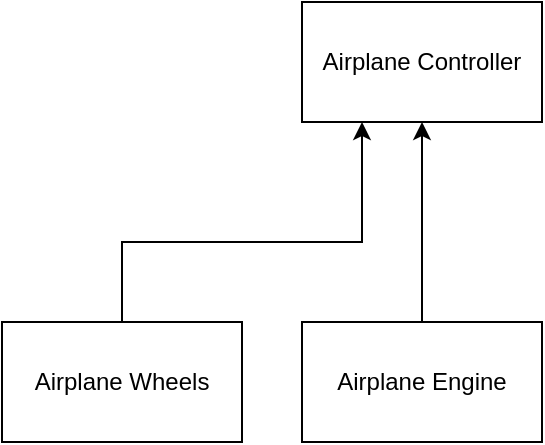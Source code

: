 <mxfile version="13.6.9" type="github">
  <diagram id="CYZCeMSAnIOVuIHV3C61" name="Page-1">
    <mxGraphModel dx="1102" dy="582" grid="1" gridSize="10" guides="1" tooltips="1" connect="1" arrows="1" fold="1" page="1" pageScale="1" pageWidth="827" pageHeight="1169" math="0" shadow="0">
      <root>
        <mxCell id="0" />
        <mxCell id="1" parent="0" />
        <mxCell id="tmM-5zMfZz3KDJdVsudU-1" value="Airplane Controller" style="rounded=0;whiteSpace=wrap;html=1;" vertex="1" parent="1">
          <mxGeometry x="340" y="40" width="120" height="60" as="geometry" />
        </mxCell>
        <mxCell id="tmM-5zMfZz3KDJdVsudU-4" style="edgeStyle=orthogonalEdgeStyle;rounded=0;orthogonalLoop=1;jettySize=auto;html=1;" edge="1" parent="1" source="tmM-5zMfZz3KDJdVsudU-2" target="tmM-5zMfZz3KDJdVsudU-1">
          <mxGeometry relative="1" as="geometry" />
        </mxCell>
        <mxCell id="tmM-5zMfZz3KDJdVsudU-2" value="Airplane Engine" style="rounded=0;whiteSpace=wrap;html=1;" vertex="1" parent="1">
          <mxGeometry x="340" y="200" width="120" height="60" as="geometry" />
        </mxCell>
        <mxCell id="tmM-5zMfZz3KDJdVsudU-5" style="edgeStyle=orthogonalEdgeStyle;rounded=0;orthogonalLoop=1;jettySize=auto;html=1;entryX=0.25;entryY=1;entryDx=0;entryDy=0;" edge="1" parent="1" source="tmM-5zMfZz3KDJdVsudU-3" target="tmM-5zMfZz3KDJdVsudU-1">
          <mxGeometry relative="1" as="geometry">
            <Array as="points">
              <mxPoint x="250" y="160" />
              <mxPoint x="370" y="160" />
            </Array>
          </mxGeometry>
        </mxCell>
        <mxCell id="tmM-5zMfZz3KDJdVsudU-3" value="Airplane Wheels" style="rounded=0;whiteSpace=wrap;html=1;" vertex="1" parent="1">
          <mxGeometry x="190" y="200" width="120" height="60" as="geometry" />
        </mxCell>
      </root>
    </mxGraphModel>
  </diagram>
</mxfile>
